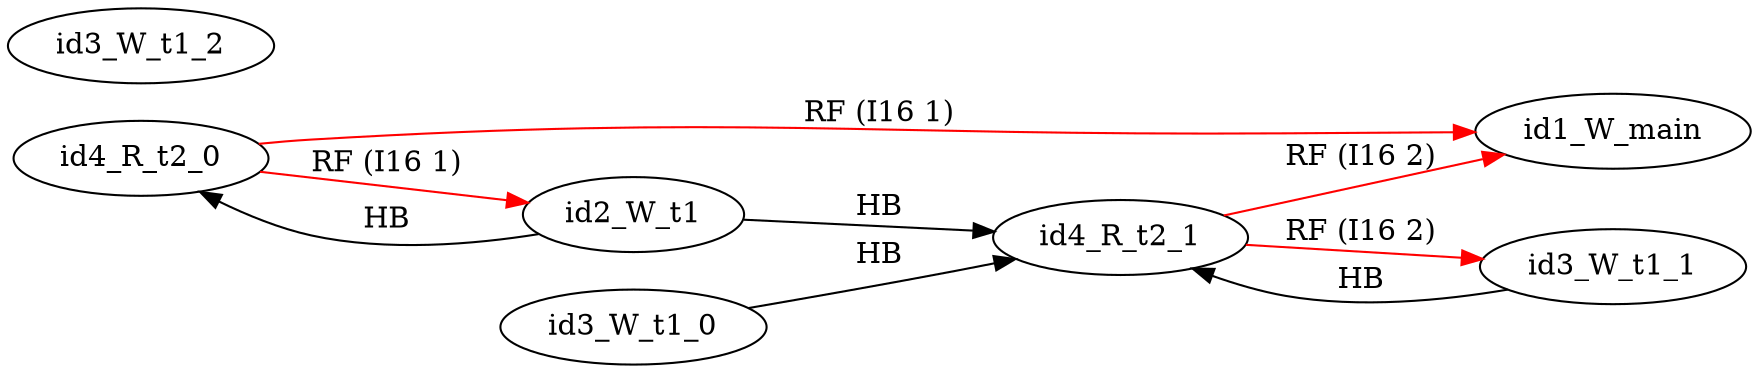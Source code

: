 digraph memory_model {
rankdir=LR;
splines=true; esep=0.5;
id4_R_t2_0 -> id1_W_main [label = "RF (I16 1)", color="red"];
id4_R_t2_0 -> id2_W_t1 [label = "RF (I16 1)", color="red"];
id4_R_t2_1 -> id1_W_main [label = "RF (I16 2)", color="red"];
id4_R_t2_1 -> id3_W_t1_1 [label = "RF (I16 2)", color="red"];
id2_W_t1 -> id4_R_t2_0 [label = "HB", color="black"];
id2_W_t1 -> id4_R_t2_1 [label = "HB", color="black"];
id3_W_t1_0 -> id4_R_t2_1 [label = "HB", color="black"];
id3_W_t1_1 -> id4_R_t2_1 [label = "HB", color="black"];
id1_W_main [pos="2.5,8!"]
id2_W_t1 [pos="0,6!"]
id3_W_t1_0 [pos="0,4!"]
id3_W_t1_1 [pos="0,2!"]
id3_W_t1_2 [pos="0,0!"]
id4_R_t2_0 [pos="5,6!"]
id4_R_t2_1 [pos="5,4!"]
}